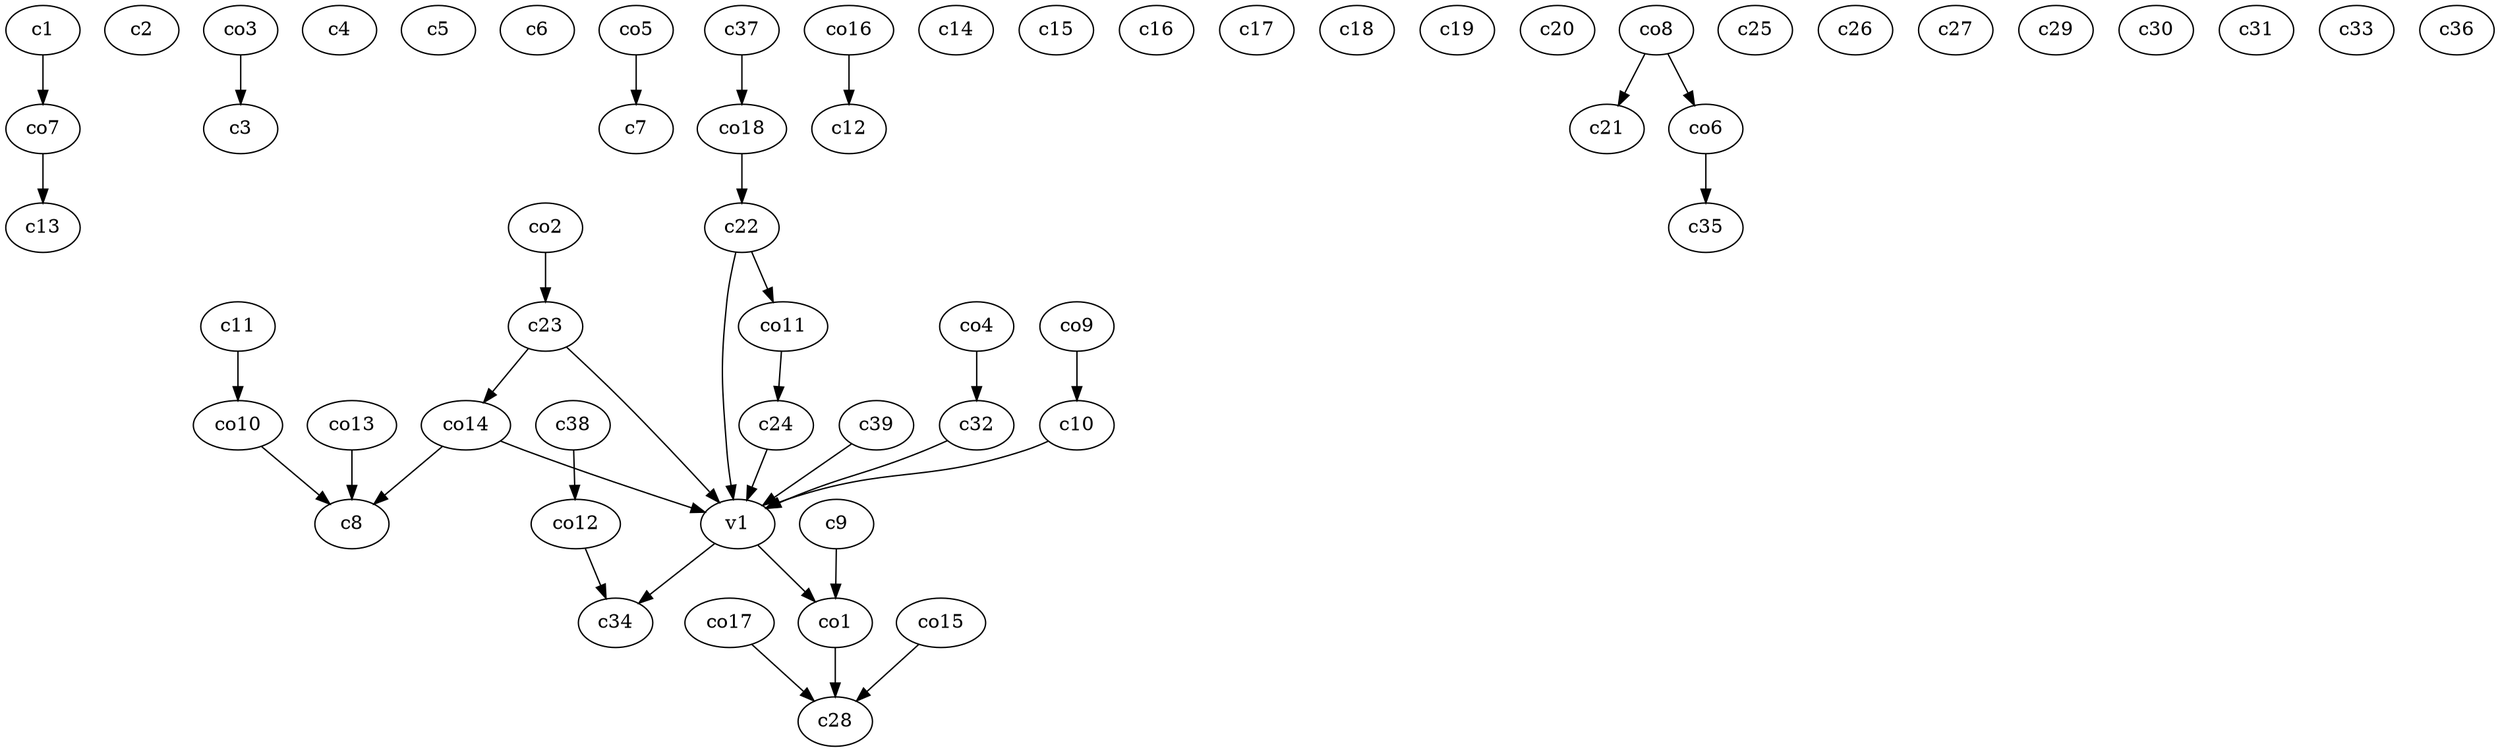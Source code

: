 strict digraph  {
c1;
c2;
c3;
c4;
c5;
c6;
c7;
c8;
c9;
c10;
c11;
c12;
c13;
c14;
c15;
c16;
c17;
c18;
c19;
c20;
c21;
c22;
c23;
c24;
c25;
c26;
c27;
c28;
c29;
c30;
c31;
c32;
c33;
c34;
c35;
c36;
c37;
c38;
c39;
v1;
co1;
co2;
co3;
co4;
co5;
co6;
co7;
co8;
co9;
co10;
co11;
co12;
co13;
co14;
co15;
co16;
co17;
co18;
c1 -> co7  [weight=1];
c9 -> co1  [weight=1];
c10 -> v1  [weight=1];
c11 -> co10  [weight=1];
c22 -> v1  [weight=1];
c22 -> co11  [weight=1];
c23 -> co14  [weight=1];
c23 -> v1  [weight=1];
c24 -> v1  [weight=1];
c32 -> v1  [weight=1];
c37 -> co18  [weight=1];
c38 -> co12  [weight=1];
c39 -> v1  [weight=1];
v1 -> c34  [weight=1];
v1 -> co1  [weight=1];
co1 -> c28  [weight=1];
co2 -> c23  [weight=1];
co3 -> c3  [weight=1];
co4 -> c32  [weight=1];
co5 -> c7  [weight=1];
co6 -> c35  [weight=1];
co7 -> c13  [weight=1];
co8 -> c21  [weight=1];
co8 -> co6  [weight=1];
co9 -> c10  [weight=1];
co10 -> c8  [weight=1];
co11 -> c24  [weight=1];
co12 -> c34  [weight=1];
co13 -> c8  [weight=1];
co14 -> c8  [weight=1];
co14 -> v1  [weight=1];
co15 -> c28  [weight=1];
co16 -> c12  [weight=1];
co17 -> c28  [weight=1];
co18 -> c22  [weight=1];
}
